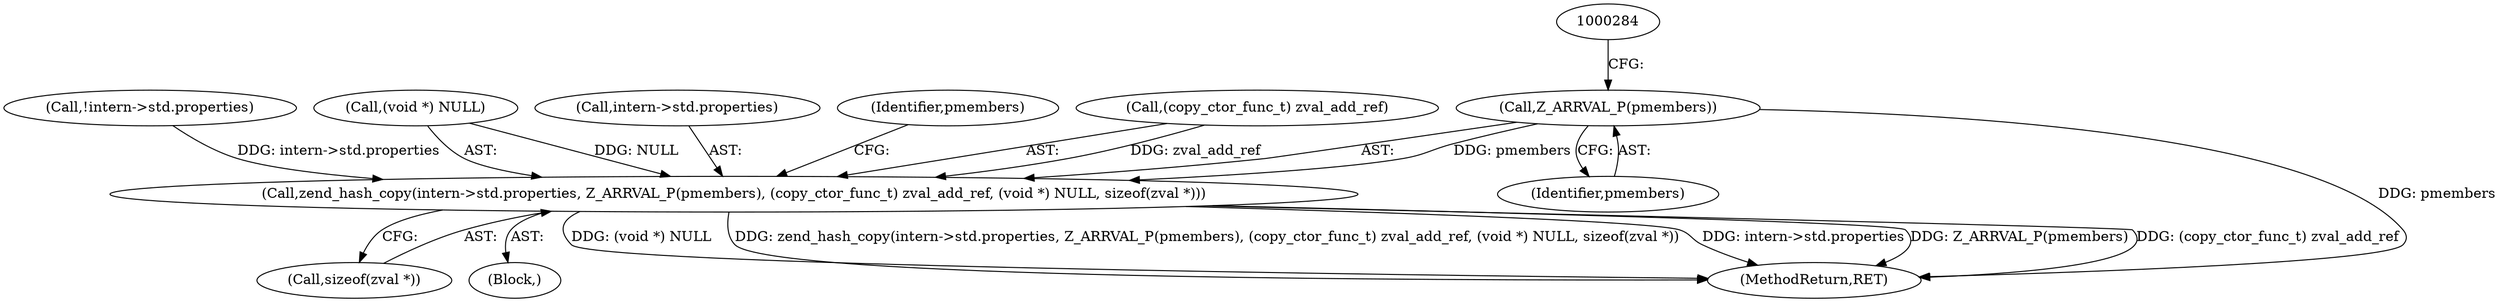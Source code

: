 digraph "0_php_88223c5245e9b470e1e6362bfd96829562ffe6ab@pointer" {
"1000281" [label="(Call,Z_ARRVAL_P(pmembers))"];
"1000275" [label="(Call,zend_hash_copy(intern->std.properties, Z_ARRVAL_P(pmembers), (copy_ctor_func_t) zval_add_ref, (void *) NULL, sizeof(zval *)))"];
"1000263" [label="(Call,!intern->std.properties)"];
"1000282" [label="(Identifier,pmembers)"];
"1000286" [label="(Call,(void *) NULL)"];
"1000289" [label="(Call,sizeof(zval *))"];
"1000111" [label="(Block,)"];
"1000276" [label="(Call,intern->std.properties)"];
"1000293" [label="(Identifier,pmembers)"];
"1000275" [label="(Call,zend_hash_copy(intern->std.properties, Z_ARRVAL_P(pmembers), (copy_ctor_func_t) zval_add_ref, (void *) NULL, sizeof(zval *)))"];
"1000281" [label="(Call,Z_ARRVAL_P(pmembers))"];
"1000283" [label="(Call,(copy_ctor_func_t) zval_add_ref)"];
"1000301" [label="(MethodReturn,RET)"];
"1000281" -> "1000275"  [label="AST: "];
"1000281" -> "1000282"  [label="CFG: "];
"1000282" -> "1000281"  [label="AST: "];
"1000284" -> "1000281"  [label="CFG: "];
"1000281" -> "1000301"  [label="DDG: pmembers"];
"1000281" -> "1000275"  [label="DDG: pmembers"];
"1000275" -> "1000111"  [label="AST: "];
"1000275" -> "1000289"  [label="CFG: "];
"1000276" -> "1000275"  [label="AST: "];
"1000283" -> "1000275"  [label="AST: "];
"1000286" -> "1000275"  [label="AST: "];
"1000289" -> "1000275"  [label="AST: "];
"1000293" -> "1000275"  [label="CFG: "];
"1000275" -> "1000301"  [label="DDG: (void *) NULL"];
"1000275" -> "1000301"  [label="DDG: zend_hash_copy(intern->std.properties, Z_ARRVAL_P(pmembers), (copy_ctor_func_t) zval_add_ref, (void *) NULL, sizeof(zval *))"];
"1000275" -> "1000301"  [label="DDG: intern->std.properties"];
"1000275" -> "1000301"  [label="DDG: Z_ARRVAL_P(pmembers)"];
"1000275" -> "1000301"  [label="DDG: (copy_ctor_func_t) zval_add_ref"];
"1000263" -> "1000275"  [label="DDG: intern->std.properties"];
"1000283" -> "1000275"  [label="DDG: zval_add_ref"];
"1000286" -> "1000275"  [label="DDG: NULL"];
}
